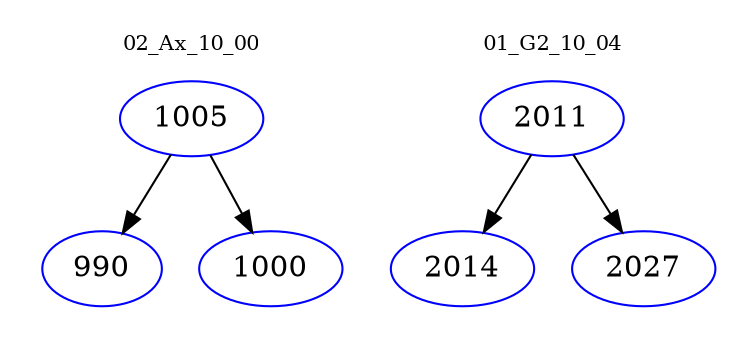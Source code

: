 digraph{
subgraph cluster_0 {
color = white
label = "02_Ax_10_00";
fontsize=10;
T0_1005 [label="1005", color="blue"]
T0_1005 -> T0_990 [color="black"]
T0_990 [label="990", color="blue"]
T0_1005 -> T0_1000 [color="black"]
T0_1000 [label="1000", color="blue"]
}
subgraph cluster_1 {
color = white
label = "01_G2_10_04";
fontsize=10;
T1_2011 [label="2011", color="blue"]
T1_2011 -> T1_2014 [color="black"]
T1_2014 [label="2014", color="blue"]
T1_2011 -> T1_2027 [color="black"]
T1_2027 [label="2027", color="blue"]
}
}
